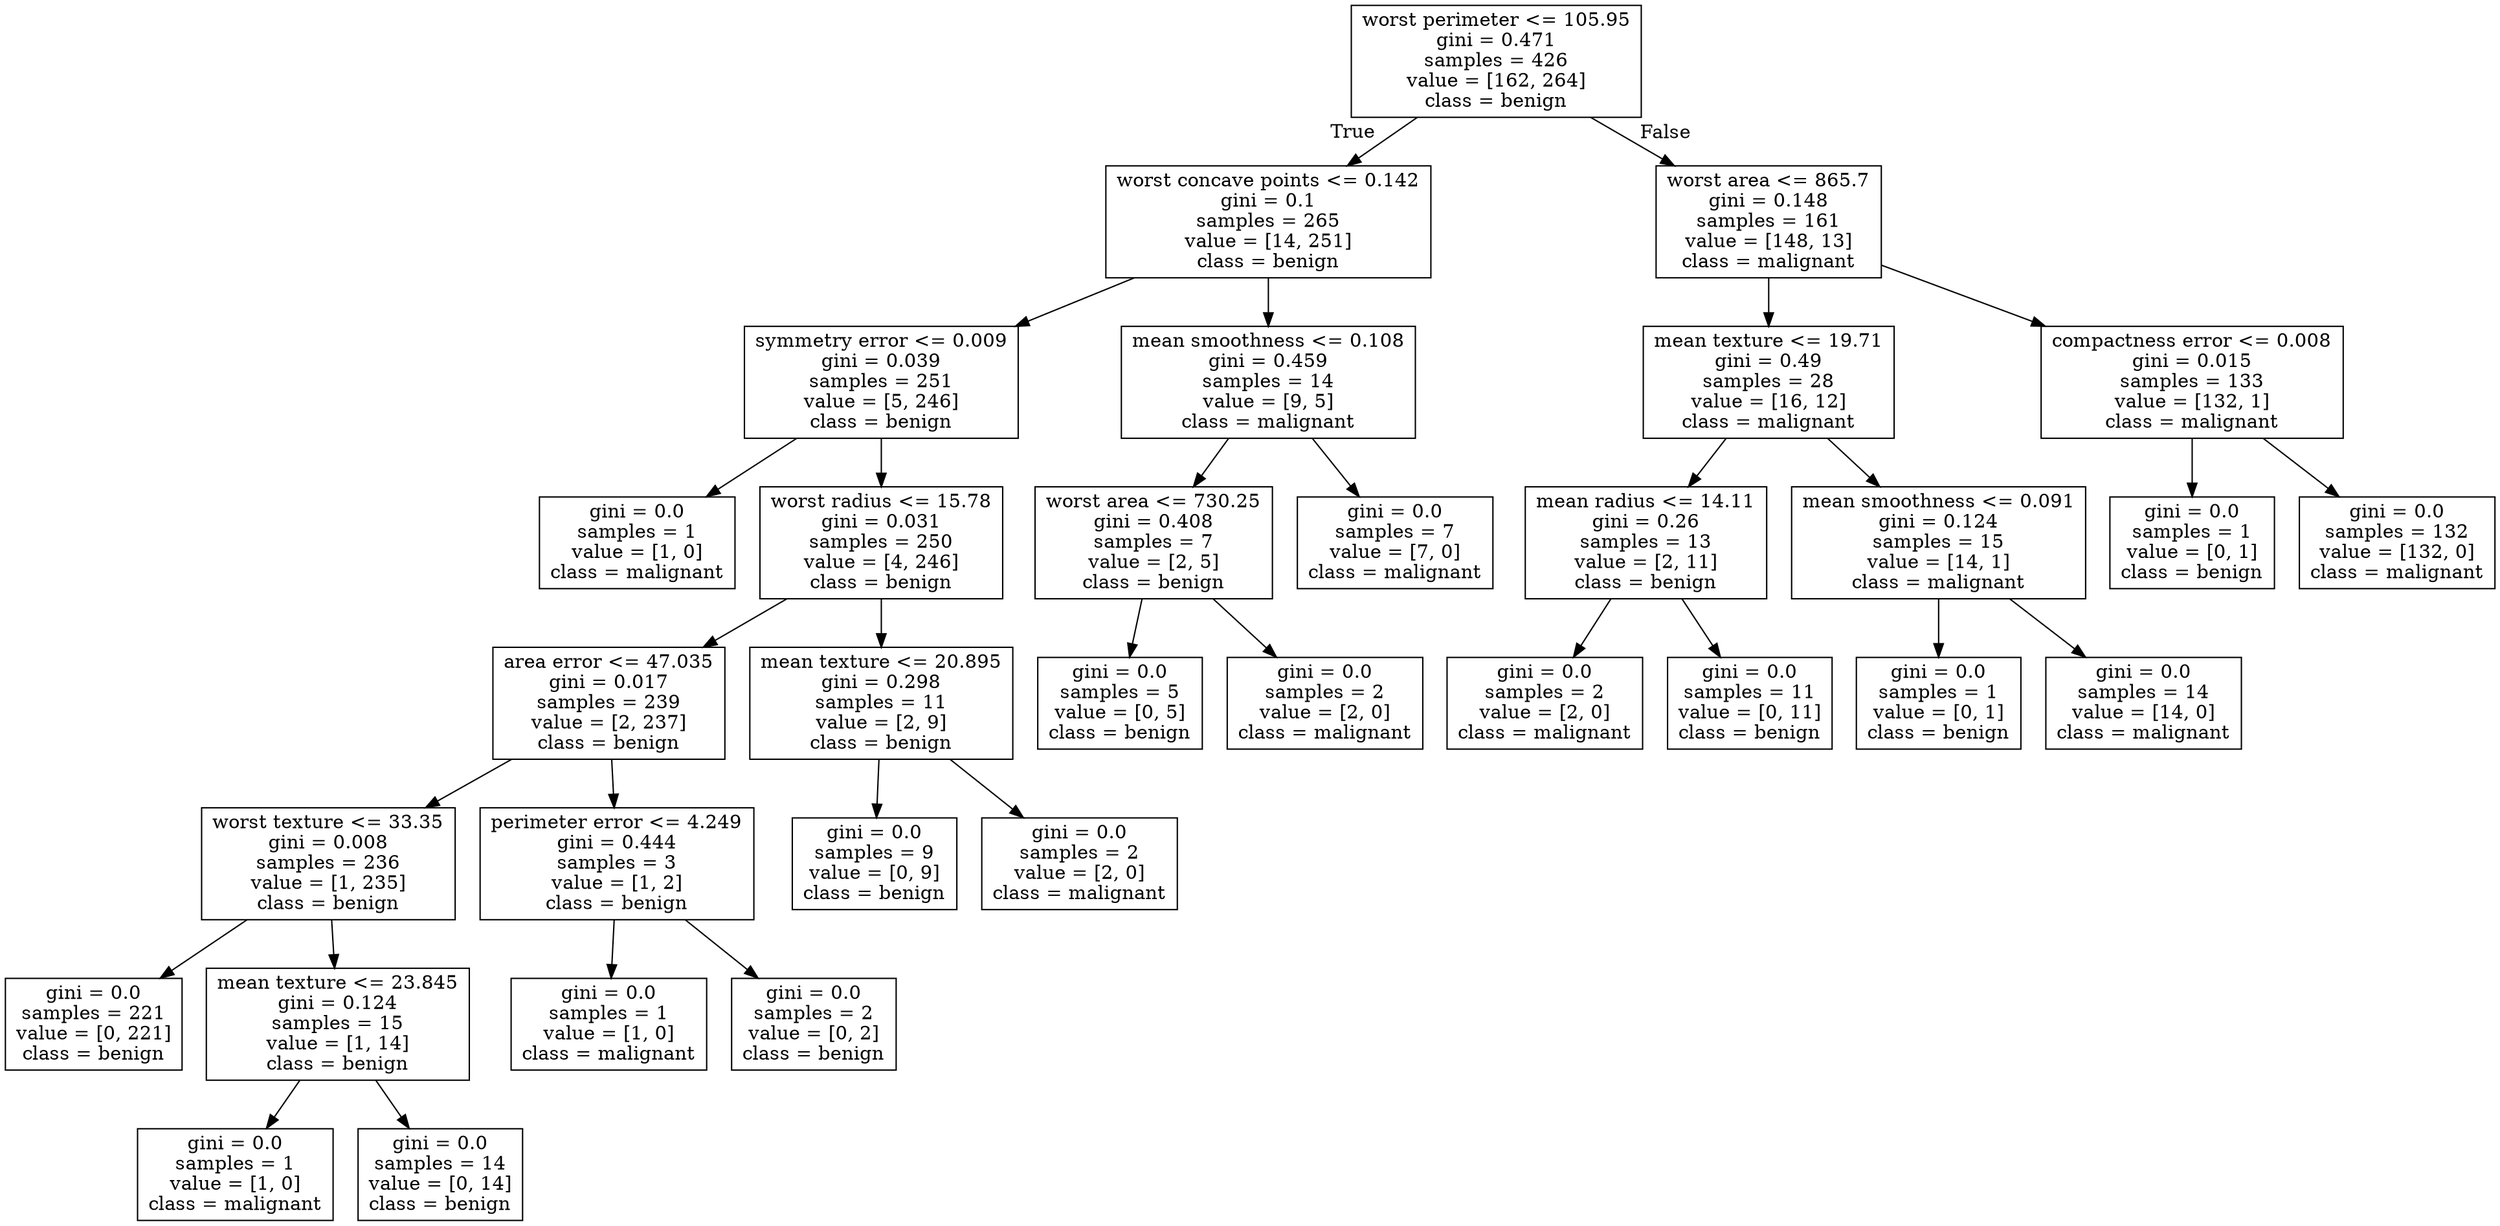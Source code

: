 digraph Tree {
node [shape=box] ;
0 [label="worst perimeter <= 105.95\ngini = 0.471\nsamples = 426\nvalue = [162, 264]\nclass = benign"] ;
1 [label="worst concave points <= 0.142\ngini = 0.1\nsamples = 265\nvalue = [14, 251]\nclass = benign"] ;
0 -> 1 [labeldistance=2.5, labelangle=45, headlabel="True"] ;
2 [label="symmetry error <= 0.009\ngini = 0.039\nsamples = 251\nvalue = [5, 246]\nclass = benign"] ;
1 -> 2 ;
3 [label="gini = 0.0\nsamples = 1\nvalue = [1, 0]\nclass = malignant"] ;
2 -> 3 ;
4 [label="worst radius <= 15.78\ngini = 0.031\nsamples = 250\nvalue = [4, 246]\nclass = benign"] ;
2 -> 4 ;
5 [label="area error <= 47.035\ngini = 0.017\nsamples = 239\nvalue = [2, 237]\nclass = benign"] ;
4 -> 5 ;
6 [label="worst texture <= 33.35\ngini = 0.008\nsamples = 236\nvalue = [1, 235]\nclass = benign"] ;
5 -> 6 ;
7 [label="gini = 0.0\nsamples = 221\nvalue = [0, 221]\nclass = benign"] ;
6 -> 7 ;
8 [label="mean texture <= 23.845\ngini = 0.124\nsamples = 15\nvalue = [1, 14]\nclass = benign"] ;
6 -> 8 ;
9 [label="gini = 0.0\nsamples = 1\nvalue = [1, 0]\nclass = malignant"] ;
8 -> 9 ;
10 [label="gini = 0.0\nsamples = 14\nvalue = [0, 14]\nclass = benign"] ;
8 -> 10 ;
11 [label="perimeter error <= 4.249\ngini = 0.444\nsamples = 3\nvalue = [1, 2]\nclass = benign"] ;
5 -> 11 ;
12 [label="gini = 0.0\nsamples = 1\nvalue = [1, 0]\nclass = malignant"] ;
11 -> 12 ;
13 [label="gini = 0.0\nsamples = 2\nvalue = [0, 2]\nclass = benign"] ;
11 -> 13 ;
14 [label="mean texture <= 20.895\ngini = 0.298\nsamples = 11\nvalue = [2, 9]\nclass = benign"] ;
4 -> 14 ;
15 [label="gini = 0.0\nsamples = 9\nvalue = [0, 9]\nclass = benign"] ;
14 -> 15 ;
16 [label="gini = 0.0\nsamples = 2\nvalue = [2, 0]\nclass = malignant"] ;
14 -> 16 ;
17 [label="mean smoothness <= 0.108\ngini = 0.459\nsamples = 14\nvalue = [9, 5]\nclass = malignant"] ;
1 -> 17 ;
18 [label="worst area <= 730.25\ngini = 0.408\nsamples = 7\nvalue = [2, 5]\nclass = benign"] ;
17 -> 18 ;
19 [label="gini = 0.0\nsamples = 5\nvalue = [0, 5]\nclass = benign"] ;
18 -> 19 ;
20 [label="gini = 0.0\nsamples = 2\nvalue = [2, 0]\nclass = malignant"] ;
18 -> 20 ;
21 [label="gini = 0.0\nsamples = 7\nvalue = [7, 0]\nclass = malignant"] ;
17 -> 21 ;
22 [label="worst area <= 865.7\ngini = 0.148\nsamples = 161\nvalue = [148, 13]\nclass = malignant"] ;
0 -> 22 [labeldistance=2.5, labelangle=-45, headlabel="False"] ;
23 [label="mean texture <= 19.71\ngini = 0.49\nsamples = 28\nvalue = [16, 12]\nclass = malignant"] ;
22 -> 23 ;
24 [label="mean radius <= 14.11\ngini = 0.26\nsamples = 13\nvalue = [2, 11]\nclass = benign"] ;
23 -> 24 ;
25 [label="gini = 0.0\nsamples = 2\nvalue = [2, 0]\nclass = malignant"] ;
24 -> 25 ;
26 [label="gini = 0.0\nsamples = 11\nvalue = [0, 11]\nclass = benign"] ;
24 -> 26 ;
27 [label="mean smoothness <= 0.091\ngini = 0.124\nsamples = 15\nvalue = [14, 1]\nclass = malignant"] ;
23 -> 27 ;
28 [label="gini = 0.0\nsamples = 1\nvalue = [0, 1]\nclass = benign"] ;
27 -> 28 ;
29 [label="gini = 0.0\nsamples = 14\nvalue = [14, 0]\nclass = malignant"] ;
27 -> 29 ;
30 [label="compactness error <= 0.008\ngini = 0.015\nsamples = 133\nvalue = [132, 1]\nclass = malignant"] ;
22 -> 30 ;
31 [label="gini = 0.0\nsamples = 1\nvalue = [0, 1]\nclass = benign"] ;
30 -> 31 ;
32 [label="gini = 0.0\nsamples = 132\nvalue = [132, 0]\nclass = malignant"] ;
30 -> 32 ;
}